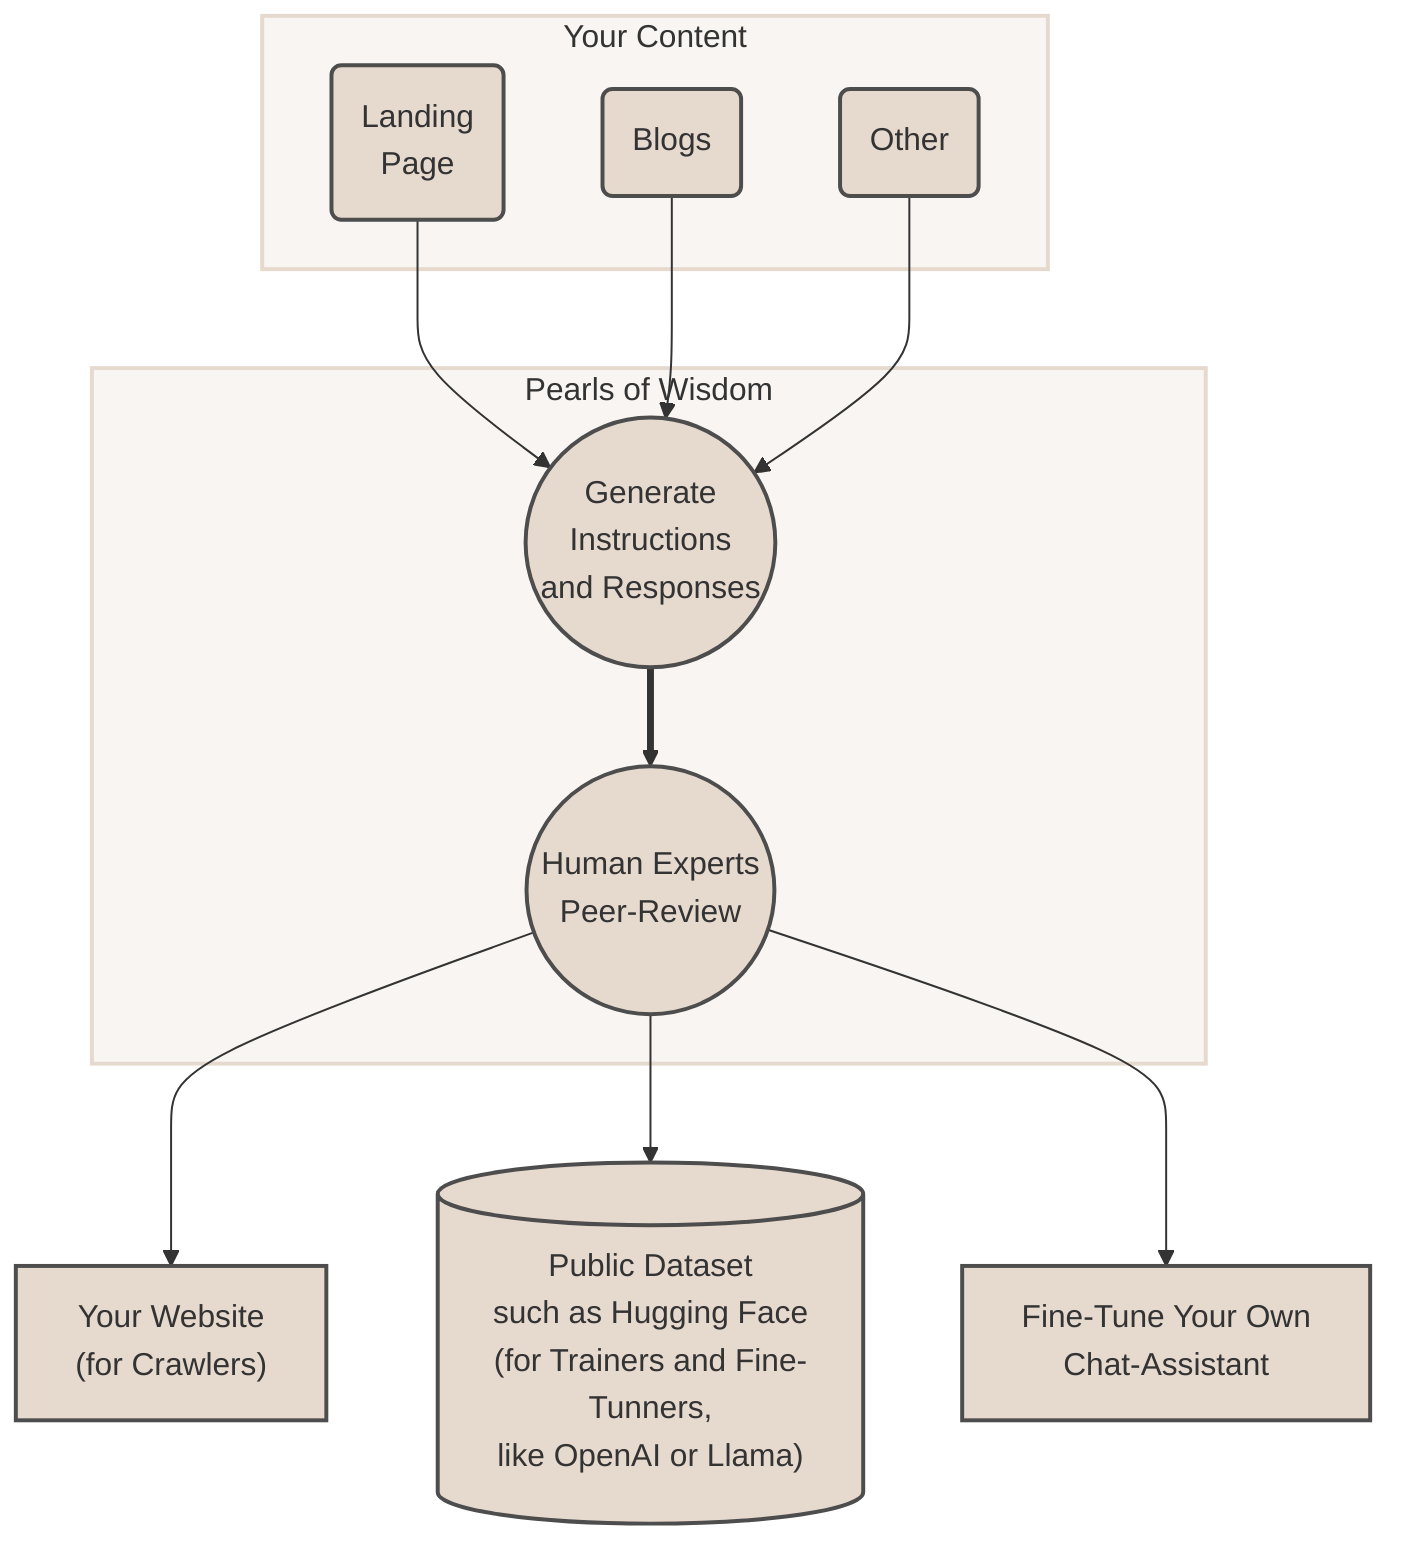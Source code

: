 graph TD
  style yc fill:#f8f5f2,stroke:#e6d9ce,stroke-width:2px
  style pow fill:#f8f5f2,stroke:#e6d9ce,stroke-width:2px
  style lp fill:#e6d9ce,stroke:#4d4d4d,stroke-width:2px
  style b fill:#e6d9ce,stroke:#4d4d4d,stroke-width:2px
  style other fill:#e6d9ce,stroke:#4d4d4d,stroke-width:2px
  style g fill:#e6d9ce,stroke:#4d4d4d,stroke-width:2px
  style h fill:#e6d9ce,stroke:#4d4d4d,stroke-width:2px
  style page fill:#e6d9ce,stroke:#4d4d4d,stroke-width:2px
  style pubhf fill:#e6d9ce,stroke:#4d4d4d,stroke-width:2px
  style cllm fill:#e6d9ce,stroke:#4d4d4d,stroke-width:2px
subgraph yc[Your Content]
  lp("Landing<br/>Page")
  b(Blogs)
  other(Other)
end
subgraph pow[Pearls of Wisdom]
  g(("Generate<br/>Instructions<br/>and Responses"))
  h(("Human Experts<br/>Peer-Review"))
end
page["Your Website<br/>(for Crawlers)"]
pubhf[("Public Dataset<br/>such as Hugging Face<br/>(for Trainers and Fine-Tunners,<br/>like OpenAI or Llama)")]
cllm["Fine-Tune Your Own<br/>Chat-Assistant"]
lp-->g
b-->g
other-->g
g==>h
h-->page
h-->pubhf
h-->cllm